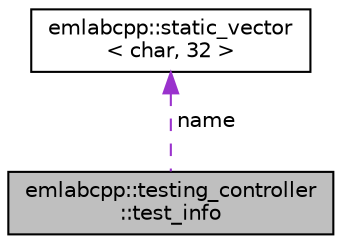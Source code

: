 digraph "emlabcpp::testing_controller::test_info"
{
 // LATEX_PDF_SIZE
  edge [fontname="Helvetica",fontsize="10",labelfontname="Helvetica",labelfontsize="10"];
  node [fontname="Helvetica",fontsize="10",shape=record];
  Node1 [label="emlabcpp::testing_controller\l::test_info",height=0.2,width=0.4,color="black", fillcolor="grey75", style="filled", fontcolor="black",tooltip=" "];
  Node2 -> Node1 [dir="back",color="darkorchid3",fontsize="10",style="dashed",label=" name" ,fontname="Helvetica"];
  Node2 [label="emlabcpp::static_vector\l\< char, 32 \>",height=0.2,width=0.4,color="black", fillcolor="white", style="filled",URL="$classemlabcpp_1_1static__vector.html",tooltip=" "];
}
